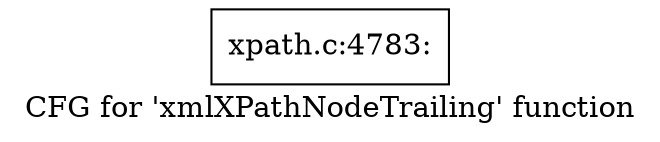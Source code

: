 digraph "CFG for 'xmlXPathNodeTrailing' function" {
	label="CFG for 'xmlXPathNodeTrailing' function";

	Node0x55e6b25c9010 [shape=record,label="{xpath.c:4783:}"];
}
